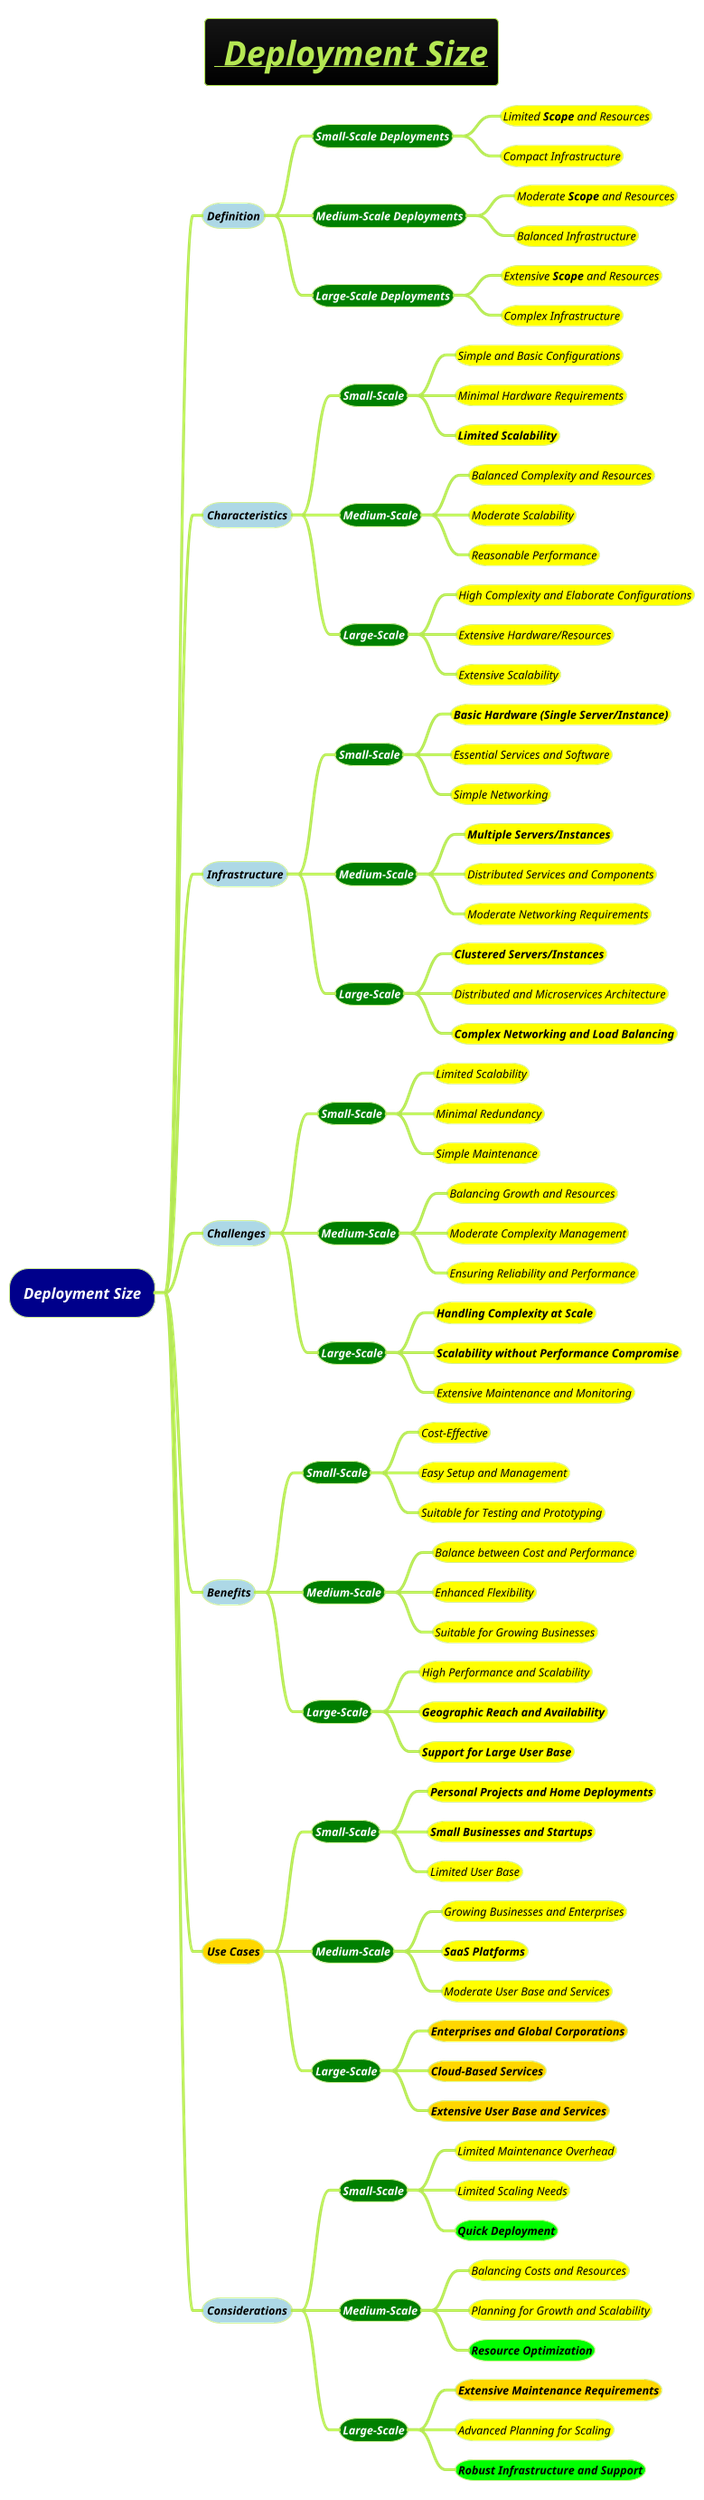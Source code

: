 @startmindmap
title =<i><b><u> Deployment Size
!theme hacker

*[#darkblue] <i><color #white>Deployment Size
**[#lightblue] <i><color #black><size:12>Definition
***[#green] <b><i><color #white><size:12>Small-Scale Deployments
****[#yellow] <i><color #black><size:12>Limited **Scope** and Resources
****[#yellow] <i><color #black><size:12>Compact Infrastructure
***[#green] <b><i><color #white><size:12>Medium-Scale Deployments
****[#yellow] <i><color #black><size:12>Moderate **Scope** and Resources
****[#yellow] <i><color #black><size:12>Balanced Infrastructure
***[#green] <b><i><color #white><size:12>Large-Scale Deployments
****[#yellow] <i><color #black><size:12>Extensive **Scope** and Resources
****[#yellow] <i><color #black><size:12>Complex Infrastructure
**[#lightblue] <i><color #black><size:12>Characteristics
***[#green] <b><i><color #white><size:12>Small-Scale
****[#yellow] <i><color #black><size:12>Simple and Basic Configurations
****[#yellow] <i><color #black><size:12>Minimal Hardware Requirements
****[#yellow] <i><color #black><size:12><b>Limited Scalability
***[#green] <b><i><color #white><size:12>Medium-Scale
****[#yellow] <i><color #black><size:12>Balanced Complexity and Resources
****[#yellow] <i><color #black><size:12>Moderate Scalability
****[#yellow] <i><color #black><size:12>Reasonable Performance
***[#green] <b><i><color #white><size:12>Large-Scale
****[#yellow] <i><color #black><size:12>High Complexity and Elaborate Configurations
****[#yellow] <i><color #black><size:12>Extensive Hardware/Resources
****[#yellow] <i><color #black><size:12>Extensive Scalability
**[#lightblue] <i><color #black><size:12>Infrastructure
***[#green] <b><i><color #white><size:12>Small-Scale
****[#yellow] <i><color #black><size:12><b>Basic Hardware (Single Server/Instance)
****[#yellow] <i><color #black><size:12>Essential Services and Software
****[#yellow] <i><color #black><size:12>Simple Networking
***[#green] <b><i><color #white><size:12>Medium-Scale
****[#yellow] <i><color #black><size:12><b>Multiple Servers/Instances
****[#yellow] <i><color #black><size:12>Distributed Services and Components
****[#yellow] <i><color #black><size:12>Moderate Networking Requirements
***[#green] <b><i><color #white><size:12>Large-Scale
****[#yellow] <i><color #black><size:12><b>Clustered Servers/Instances
****[#yellow] <i><color #black><size:12>Distributed and Microservices Architecture
****[#yellow] <i><color #black><size:12><b>Complex Networking and Load Balancing
**[#lightblue] <i><color #black><size:12>Challenges
***[#green] <b><i><color #white><size:12>Small-Scale
****[#yellow] <i><color #black><size:12>Limited Scalability
****[#yellow] <i><color #black><size:12>Minimal Redundancy
****[#yellow] <i><color #black><size:12>Simple Maintenance
***[#green] <b><i><color #white><size:12>Medium-Scale
****[#yellow] <i><color #black><size:12>Balancing Growth and Resources
****[#yellow] <i><color #black><size:12>Moderate Complexity Management
****[#yellow] <i><color #black><size:12>Ensuring Reliability and Performance
***[#green] <b><i><color #white><size:12>Large-Scale
****[#yellow] <i><color #black><size:12><b>Handling Complexity at Scale
****[#yellow] <i><color #black><size:12><b>Scalability without Performance Compromise
****[#yellow] <i><color #black><size:12>Extensive Maintenance and Monitoring
**[#lightblue] <i><color #black><size:12>Benefits
***[#green] <b><i><color #white><size:12>Small-Scale
****[#yellow] <i><color #black><size:12>Cost-Effective
****[#yellow] <i><color #black><size:12>Easy Setup and Management
****[#yellow] <i><color #black><size:12>Suitable for Testing and Prototyping
***[#green] <b><i><color #white><size:12>Medium-Scale
****[#yellow] <i><color #black><size:12>Balance between Cost and Performance
****[#yellow] <i><color #black><size:12>Enhanced Flexibility
****[#yellow] <i><color #black><size:12>Suitable for Growing Businesses
***[#green] <b><i><color #white><size:12>Large-Scale
****[#yellow] <i><color #black><size:12>High Performance and Scalability
****[#yellow] <i><color #black><size:12><b>Geographic Reach and Availability
****[#yellow] <i><color #black><size:12><b>Support for Large User Base
**[#gold] <i><color #black><size:12>Use Cases
***[#green] <b><i><color #white><size:12>Small-Scale
****[#yellow] <i><color #black><size:12><b>Personal Projects and Home Deployments
****[#yellow] <i><color #black><size:12><b>Small Businesses and Startups
****[#yellow] <i><color #black><size:12>Limited User Base
***[#green] <b><i><color #white><size:12>Medium-Scale
****[#yellow] <i><color #black><size:12>Growing Businesses and Enterprises
****[#yellow] <i><color #black><size:12><b>SaaS Platforms
****[#yellow] <i><color #black><size:12>Moderate User Base and Services
***[#green] <b><i><color #white><size:12>Large-Scale
****[#gold] <i><color #black><size:12><b>Enterprises and Global Corporations
****[#gold] <i><color #black><size:12><b>Cloud-Based Services
****[#gold] <i><color #black><size:12><b>Extensive User Base and Services
**[#lightblue] <i><color #black><size:12>Considerations
***[#green] <b><i><color #white><size:12>Small-Scale
****[#yellow] <i><color #black><size:12>Limited Maintenance Overhead
****[#yellow] <i><color #black><size:12>Limited Scaling Needs
****[#lime] <i><color #black><size:12><b>Quick Deployment
***[#green] <b><i><color #white><size:12>Medium-Scale
****[#yellow] <i><color #black><size:12>Balancing Costs and Resources
****[#yellow] <i><color #black><size:12>Planning for Growth and Scalability
****[#lime] <i><color #black><size:12><b>Resource Optimization
***[#green] <b><i><color #white><size:12>Large-Scale
****[#gold] <i><color #black><size:12><b>Extensive Maintenance Requirements
****[#yellow] <i><color #black><size:12>Advanced Planning for Scaling
****[#lime] <i><color #black><size:12><b>Robust Infrastructure and Support
@endmindmap
